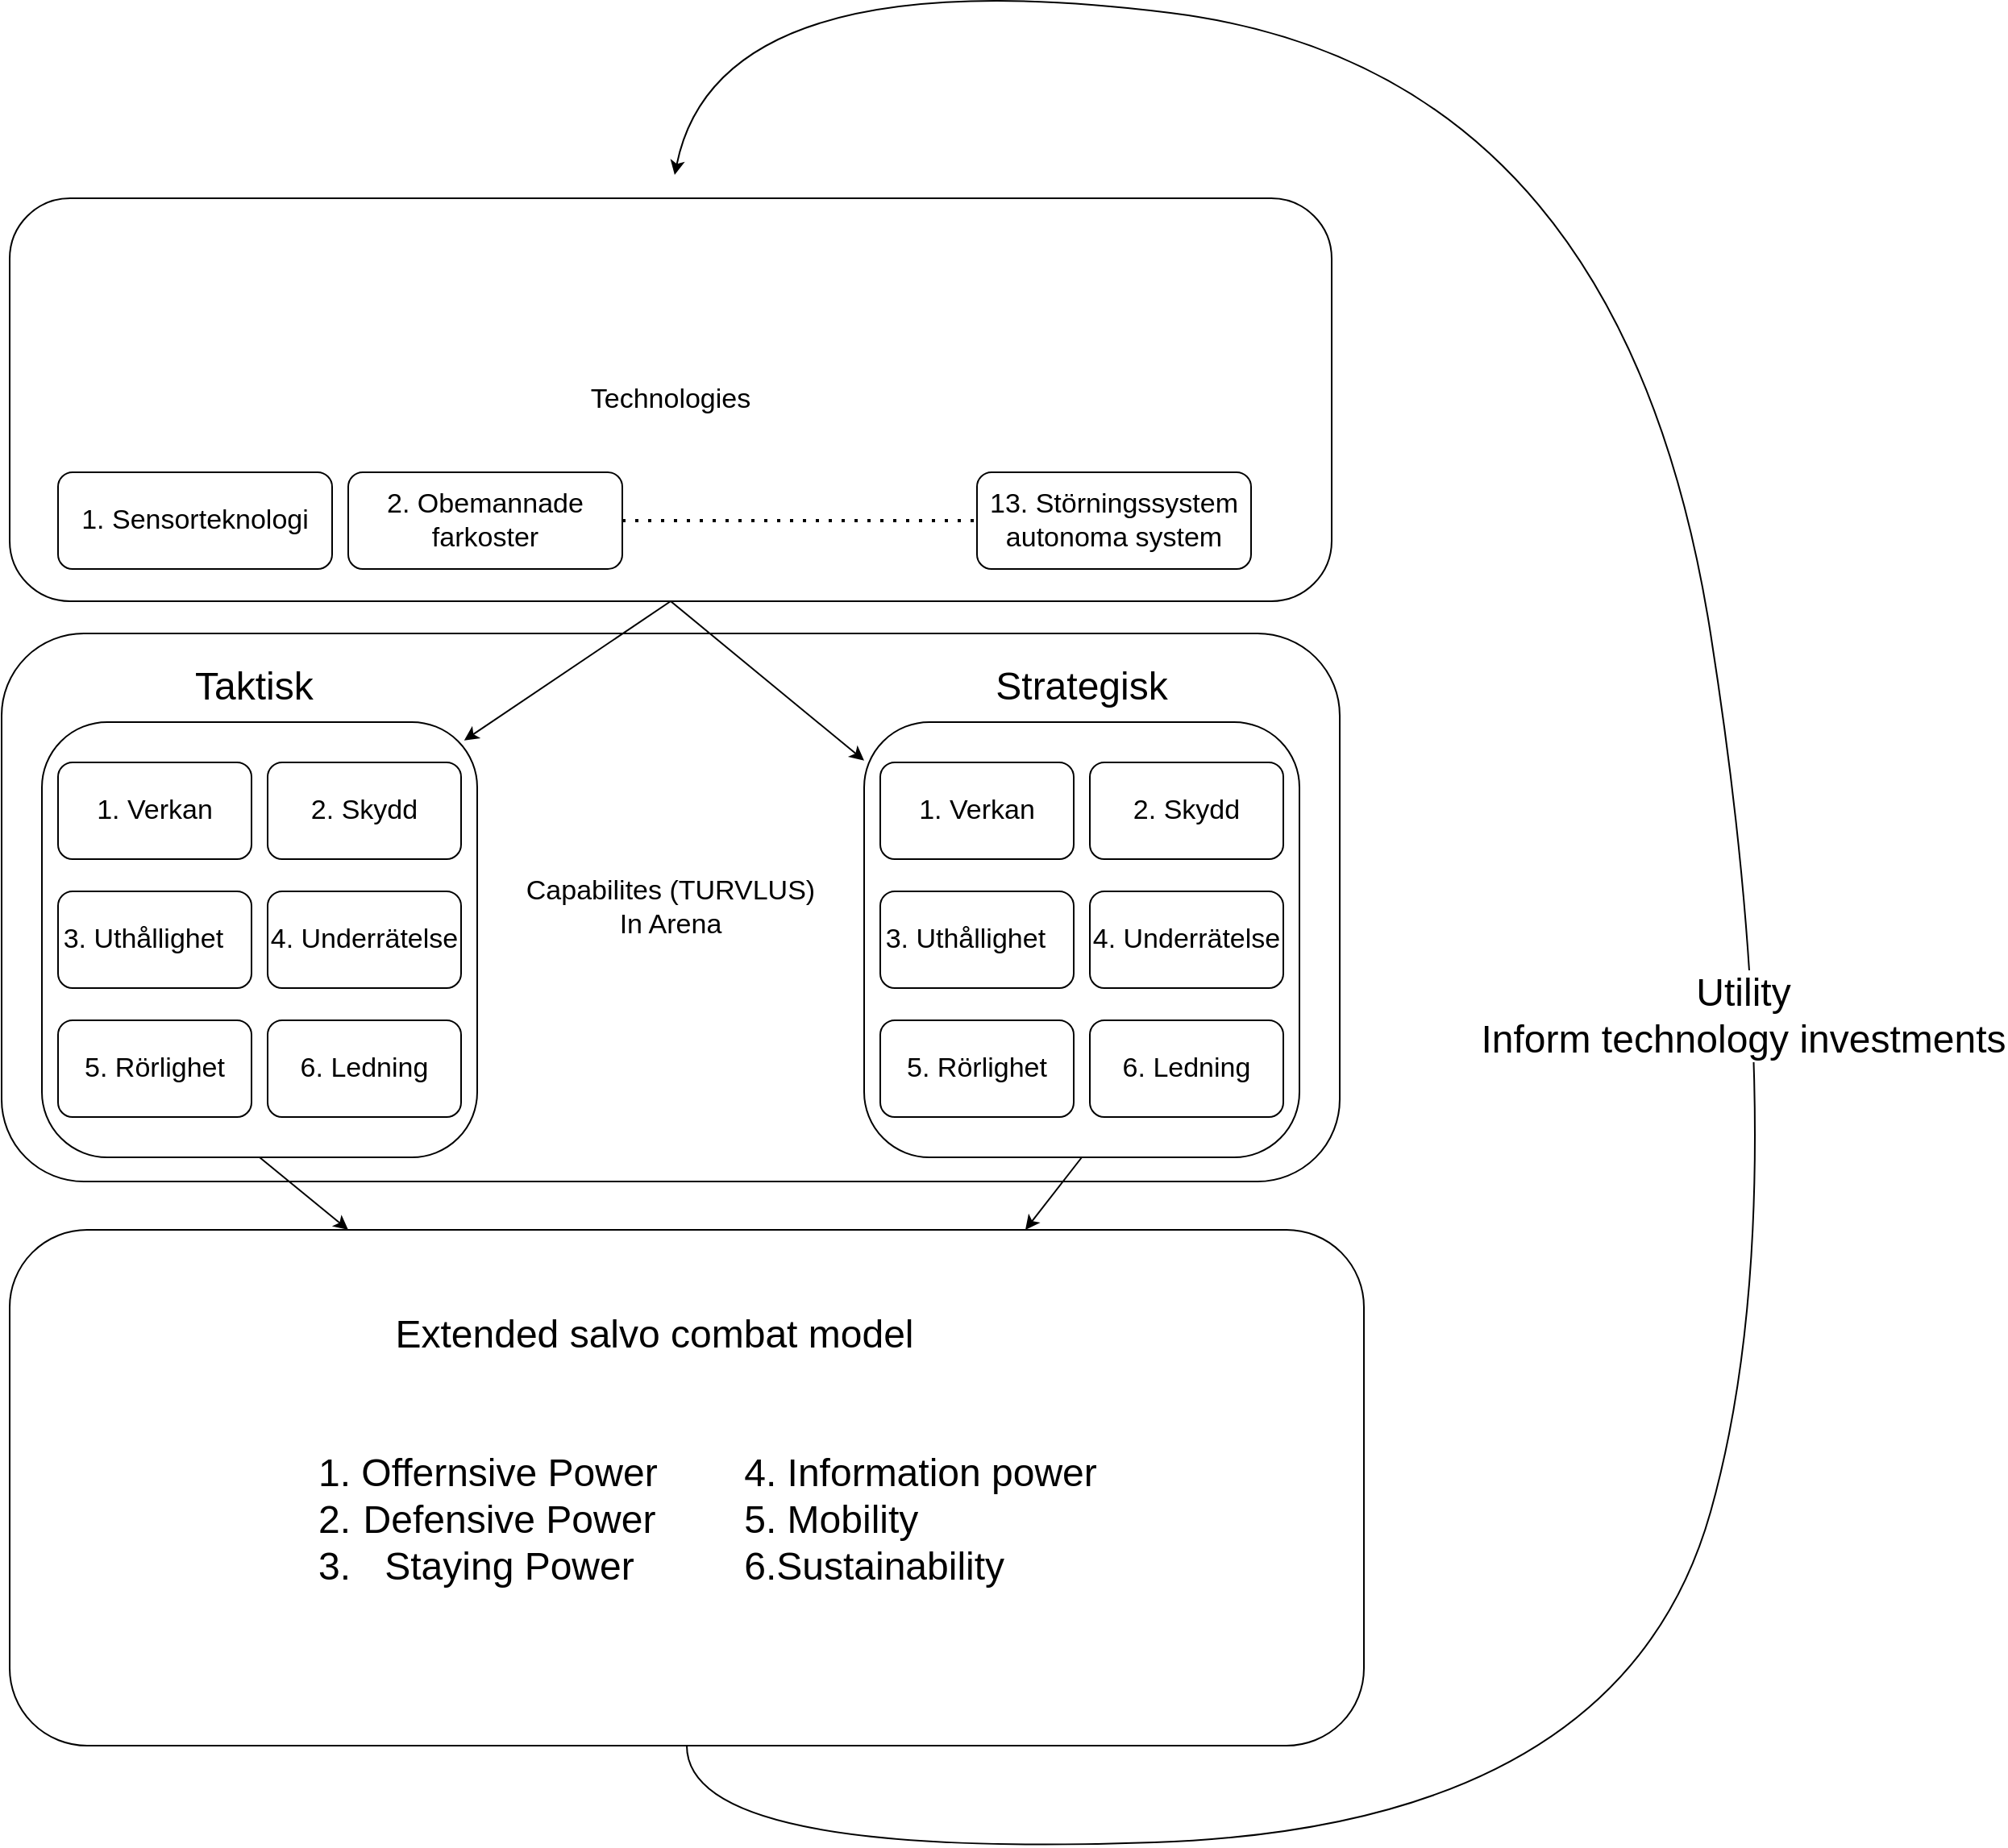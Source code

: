 <mxfile>
    <diagram id="XovEF-_T1j6Bd0xRB_zO" name="Page-1">
        <mxGraphModel dx="1785" dy="2068" grid="1" gridSize="10" guides="1" tooltips="1" connect="1" arrows="1" fold="1" page="1" pageScale="1" pageWidth="850" pageHeight="1100" math="0" shadow="0">
            <root>
                <mxCell id="0"/>
                <mxCell id="1" parent="0"/>
                <mxCell id="17" value="" style="rounded=1;whiteSpace=wrap;html=1;fontSize=17;" vertex="1" parent="1">
                    <mxGeometry x="10" y="670" width="840" height="320" as="geometry"/>
                </mxCell>
                <mxCell id="2" value="&lt;font style=&quot;font-size: 17px;&quot;&gt;Technologies&lt;/font&gt;" style="rounded=1;whiteSpace=wrap;html=1;" vertex="1" parent="1">
                    <mxGeometry x="10" y="30" width="820" height="250" as="geometry"/>
                </mxCell>
                <mxCell id="3" value="1. Sensorteknologi" style="rounded=1;whiteSpace=wrap;html=1;fontSize=17;" vertex="1" parent="1">
                    <mxGeometry x="40" y="200" width="170" height="60" as="geometry"/>
                </mxCell>
                <mxCell id="4" value="2. Obemannade farkoster" style="rounded=1;whiteSpace=wrap;html=1;fontSize=17;" vertex="1" parent="1">
                    <mxGeometry x="220" y="200" width="170" height="60" as="geometry"/>
                </mxCell>
                <mxCell id="6" value="" style="endArrow=none;dashed=1;html=1;dashPattern=1 3;strokeWidth=2;fontSize=17;exitX=1;exitY=0.5;exitDx=0;exitDy=0;entryX=0;entryY=0.5;entryDx=0;entryDy=0;" edge="1" parent="1" source="4" target="7">
                    <mxGeometry width="50" height="50" relative="1" as="geometry">
                        <mxPoint x="330" y="420" as="sourcePoint"/>
                        <mxPoint x="460" y="420" as="targetPoint"/>
                    </mxGeometry>
                </mxCell>
                <mxCell id="7" value="13. Störningssystem autonoma system" style="rounded=1;whiteSpace=wrap;html=1;fontSize=17;" vertex="1" parent="1">
                    <mxGeometry x="610" y="200" width="170" height="60" as="geometry"/>
                </mxCell>
                <mxCell id="8" value="Capabilites (TURVLUS)&lt;br&gt;In Arena" style="rounded=1;whiteSpace=wrap;html=1;fontSize=17;" vertex="1" parent="1">
                    <mxGeometry x="5" y="300" width="830" height="340" as="geometry"/>
                </mxCell>
                <mxCell id="49" style="edgeStyle=none;html=1;exitX=0.5;exitY=1;exitDx=0;exitDy=0;entryX=0.25;entryY=0;entryDx=0;entryDy=0;fontSize=24;" edge="1" parent="1" source="32" target="17">
                    <mxGeometry relative="1" as="geometry"/>
                </mxCell>
                <mxCell id="32" value="" style="rounded=1;whiteSpace=wrap;html=1;fontSize=17;" vertex="1" parent="1">
                    <mxGeometry x="30" y="355" width="270" height="270" as="geometry"/>
                </mxCell>
                <mxCell id="21" value="&lt;ol style=&quot;font-size: 24px;&quot;&gt;&lt;li style=&quot;font-size: 24px;&quot;&gt;Offernsive Power&lt;/li&gt;&lt;li style=&quot;font-size: 24px;&quot;&gt;Defensive Power&lt;/li&gt;&lt;li style=&quot;font-size: 24px;&quot;&gt;Staying Power&lt;/li&gt;&lt;/ol&gt;" style="text;html=1;strokeColor=none;fillColor=none;align=center;verticalAlign=middle;whiteSpace=wrap;rounded=0;fontSize=24;" vertex="1" parent="1">
                    <mxGeometry x="170" y="780" width="260" height="140" as="geometry"/>
                </mxCell>
                <mxCell id="22" value="Extended salvo combat model" style="text;html=1;strokeColor=none;fillColor=none;align=center;verticalAlign=middle;whiteSpace=wrap;rounded=0;fontSize=24;" vertex="1" parent="1">
                    <mxGeometry x="180" y="690" width="460" height="90" as="geometry"/>
                </mxCell>
                <mxCell id="23" value="4. Information power&lt;br style=&quot;font-size: 24px;&quot;&gt;&lt;div style=&quot;text-align: left; font-size: 24px;&quot;&gt;&lt;span style=&quot;background-color: initial; font-size: 24px;&quot;&gt;5. Mobility&lt;/span&gt;&lt;/div&gt;&lt;div style=&quot;text-align: left; font-size: 24px;&quot;&gt;&lt;span style=&quot;background-color: initial; font-size: 24px;&quot;&gt;6.Sustainability&lt;/span&gt;&lt;/div&gt;" style="text;html=1;strokeColor=none;fillColor=none;align=center;verticalAlign=middle;whiteSpace=wrap;rounded=0;fontSize=24;" vertex="1" parent="1">
                    <mxGeometry x="440" y="780" width="270" height="140" as="geometry"/>
                </mxCell>
                <mxCell id="9" value="1. Verkan" style="rounded=1;whiteSpace=wrap;html=1;fontSize=17;" vertex="1" parent="1">
                    <mxGeometry x="40" y="380" width="120" height="60" as="geometry"/>
                </mxCell>
                <mxCell id="10" value="2. Skydd&lt;span style=&quot;color: rgba(0, 0, 0, 0); font-family: monospace; font-size: 0px; text-align: start;&quot;&gt;%3CmxGraphModel%3E%3Croot%3E%3CmxCell%20id%3D%220%22%2F%3E%3CmxCell%20id%3D%221%22%20parent%3D%220%22%2F%3E%3CmxCell%20id%3D%222%22%20value%3D%221.%20Sensorteknologi%22%20style%3D%22rounded%3D1%3BwhiteSpace%3Dwrap%3Bhtml%3D1%3BfontSize%3D17%3B%22%20vertex%3D%221%22%20parent%3D%221%22%3E%3CmxGeometry%20x%3D%2240%22%20y%3D%22200%22%20width%3D%22170%22%20height%3D%2260%22%20as%3D%22geometry%22%2F%3E%3C%2FmxCell%3E%3C%2Froot%3E%3C%2FmxGraphModel%3E&lt;/span&gt;" style="rounded=1;whiteSpace=wrap;html=1;fontSize=17;" vertex="1" parent="1">
                    <mxGeometry x="170" y="380" width="120" height="60" as="geometry"/>
                </mxCell>
                <mxCell id="33" value="3. Uthållighet&lt;span style=&quot;white-space: pre;&quot;&gt;&#9;&lt;/span&gt;" style="rounded=1;whiteSpace=wrap;html=1;fontSize=17;" vertex="1" parent="1">
                    <mxGeometry x="40" y="460" width="120" height="60" as="geometry"/>
                </mxCell>
                <mxCell id="34" value="4. Underrätelse" style="rounded=1;whiteSpace=wrap;html=1;fontSize=17;" vertex="1" parent="1">
                    <mxGeometry x="170" y="460" width="120" height="60" as="geometry"/>
                </mxCell>
                <mxCell id="35" value="&lt;div style=&quot;text-align: center;&quot;&gt;&lt;span style=&quot;text-align: start; background-color: initial;&quot;&gt;5. Rörlighet&lt;/span&gt;&lt;span style=&quot;color: rgba(0, 0, 0, 0); font-family: monospace; font-size: 0px; text-align: start; background-color: initial;&quot;&gt;%3CmxGraphModel%3E%3Croot%3E%3CmxCell%20id%3D%220%22%2F%3E%3CmxCell%20id%3D%221%22%20parent%3D%220%22%2F%3E%3CmxCell%20id%3D%222%22%20value%3D%221.%20Sensorteknologi%22%20style%3D%22rounded%3D1%3BwhiteSpace%3Dwrap%3Bhtml%3D1%3BfontSize%3D17%3B%22%20vertex%3D%221%22%20parent%3D%221%22%3E%3CmxGeometry%20x%3D%2240%22%20y%3D%22200%22%20width%3D%22170%22%20height%3D%2260%22%20as%3D%22geometry%22%2F%3E%3C%2FmxCell%3E%3C%2Froot%3E%3C%2FmxGraphModel%3E&lt;/span&gt;&lt;/div&gt;" style="rounded=1;whiteSpace=wrap;html=1;fontSize=17;" vertex="1" parent="1">
                    <mxGeometry x="40" y="540" width="120" height="60" as="geometry"/>
                </mxCell>
                <mxCell id="36" value="&lt;div style=&quot;text-align: center;&quot;&gt;&lt;span style=&quot;text-align: start; background-color: initial;&quot;&gt;6. Ledning&lt;/span&gt;&lt;span style=&quot;color: rgba(0, 0, 0, 0); font-family: monospace; font-size: 0px; text-align: start; background-color: initial;&quot;&gt;%3CmxGraphModel%3E%3Croot%3E%3CmxCell%20id%3D%220%22%2F%3E%3CmxCell%20id%3D%221%22%20parent%3D%220%22%2F%3E%3CmxCell%20id%3D%222%22%20value%3D%221.%20Sensorteknologi%22%20style%3D%22rounded%3D1%3BwhiteSpace%3Dwrap%3Bhtml%3D1%3BfontSize%3D17%3B%22%20vertex%3D%221%22%20parent%3D%221%22%3E%3CmxGeometry%20x%3D%2240%22%20y%3D%22200%22%20width%3D%22170%22%20height%3D%2260%22%20as%3D%22geometry%22%2F%3E%3C%2FmxCell%3E%3C%2Froot%3E%3C%2FmxGraphModel%3E&lt;/span&gt;&lt;/div&gt;" style="rounded=1;whiteSpace=wrap;html=1;fontSize=17;" vertex="1" parent="1">
                    <mxGeometry x="170" y="540" width="120" height="60" as="geometry"/>
                </mxCell>
                <mxCell id="38" style="edgeStyle=none;html=1;fontSize=17;exitX=0.5;exitY=1;exitDx=0;exitDy=0;entryX=0.97;entryY=0.042;entryDx=0;entryDy=0;entryPerimeter=0;" edge="1" parent="1" source="2" target="32">
                    <mxGeometry relative="1" as="geometry"/>
                </mxCell>
                <mxCell id="39" style="edgeStyle=none;html=1;fontSize=17;exitX=0.5;exitY=1;exitDx=0;exitDy=0;" edge="1" parent="1" source="2" target="40">
                    <mxGeometry relative="1" as="geometry"/>
                </mxCell>
                <mxCell id="50" style="edgeStyle=none;html=1;exitX=0.5;exitY=1;exitDx=0;exitDy=0;fontSize=24;entryX=0.75;entryY=0;entryDx=0;entryDy=0;" edge="1" parent="1" source="40" target="17">
                    <mxGeometry relative="1" as="geometry">
                        <mxPoint x="430" y="670" as="targetPoint"/>
                    </mxGeometry>
                </mxCell>
                <mxCell id="40" value="" style="rounded=1;whiteSpace=wrap;html=1;fontSize=17;" vertex="1" parent="1">
                    <mxGeometry x="540" y="355" width="270" height="270" as="geometry"/>
                </mxCell>
                <mxCell id="41" value="1. Verkan" style="rounded=1;whiteSpace=wrap;html=1;fontSize=17;" vertex="1" parent="1">
                    <mxGeometry x="550" y="380" width="120" height="60" as="geometry"/>
                </mxCell>
                <mxCell id="42" value="2. Skydd&lt;span style=&quot;color: rgba(0, 0, 0, 0); font-family: monospace; font-size: 0px; text-align: start;&quot;&gt;%3CmxGraphModel%3E%3Croot%3E%3CmxCell%20id%3D%220%22%2F%3E%3CmxCell%20id%3D%221%22%20parent%3D%220%22%2F%3E%3CmxCell%20id%3D%222%22%20value%3D%221.%20Sensorteknologi%22%20style%3D%22rounded%3D1%3BwhiteSpace%3Dwrap%3Bhtml%3D1%3BfontSize%3D17%3B%22%20vertex%3D%221%22%20parent%3D%221%22%3E%3CmxGeometry%20x%3D%2240%22%20y%3D%22200%22%20width%3D%22170%22%20height%3D%2260%22%20as%3D%22geometry%22%2F%3E%3C%2FmxCell%3E%3C%2Froot%3E%3C%2FmxGraphModel%3E&lt;/span&gt;" style="rounded=1;whiteSpace=wrap;html=1;fontSize=17;" vertex="1" parent="1">
                    <mxGeometry x="680" y="380" width="120" height="60" as="geometry"/>
                </mxCell>
                <mxCell id="43" value="3. Uthållighet&lt;span style=&quot;white-space: pre;&quot;&gt;&#9;&lt;/span&gt;" style="rounded=1;whiteSpace=wrap;html=1;fontSize=17;" vertex="1" parent="1">
                    <mxGeometry x="550" y="460" width="120" height="60" as="geometry"/>
                </mxCell>
                <mxCell id="44" value="4. Underrätelse" style="rounded=1;whiteSpace=wrap;html=1;fontSize=17;" vertex="1" parent="1">
                    <mxGeometry x="680" y="460" width="120" height="60" as="geometry"/>
                </mxCell>
                <mxCell id="45" value="&lt;div style=&quot;text-align: center;&quot;&gt;&lt;span style=&quot;text-align: start; background-color: initial;&quot;&gt;5. Rörlighet&lt;/span&gt;&lt;span style=&quot;color: rgba(0, 0, 0, 0); font-family: monospace; font-size: 0px; text-align: start; background-color: initial;&quot;&gt;%3CmxGraphModel%3E%3Croot%3E%3CmxCell%20id%3D%220%22%2F%3E%3CmxCell%20id%3D%221%22%20parent%3D%220%22%2F%3E%3CmxCell%20id%3D%222%22%20value%3D%221.%20Sensorteknologi%22%20style%3D%22rounded%3D1%3BwhiteSpace%3Dwrap%3Bhtml%3D1%3BfontSize%3D17%3B%22%20vertex%3D%221%22%20parent%3D%221%22%3E%3CmxGeometry%20x%3D%2240%22%20y%3D%22200%22%20width%3D%22170%22%20height%3D%2260%22%20as%3D%22geometry%22%2F%3E%3C%2FmxCell%3E%3C%2Froot%3E%3C%2FmxGraphModel%3E&lt;/span&gt;&lt;/div&gt;" style="rounded=1;whiteSpace=wrap;html=1;fontSize=17;" vertex="1" parent="1">
                    <mxGeometry x="550" y="540" width="120" height="60" as="geometry"/>
                </mxCell>
                <mxCell id="46" value="&lt;div style=&quot;text-align: center;&quot;&gt;&lt;span style=&quot;text-align: start; background-color: initial;&quot;&gt;6. Ledning&lt;/span&gt;&lt;span style=&quot;color: rgba(0, 0, 0, 0); font-family: monospace; font-size: 0px; text-align: start; background-color: initial;&quot;&gt;%3CmxGraphModel%3E%3Croot%3E%3CmxCell%20id%3D%220%22%2F%3E%3CmxCell%20id%3D%221%22%20parent%3D%220%22%2F%3E%3CmxCell%20id%3D%222%22%20value%3D%221.%20Sensorteknologi%22%20style%3D%22rounded%3D1%3BwhiteSpace%3Dwrap%3Bhtml%3D1%3BfontSize%3D17%3B%22%20vertex%3D%221%22%20parent%3D%221%22%3E%3CmxGeometry%20x%3D%2240%22%20y%3D%22200%22%20width%3D%22170%22%20height%3D%2260%22%20as%3D%22geometry%22%2F%3E%3C%2FmxCell%3E%3C%2Froot%3E%3C%2FmxGraphModel%3E&lt;/span&gt;&lt;/div&gt;" style="rounded=1;whiteSpace=wrap;html=1;fontSize=17;" vertex="1" parent="1">
                    <mxGeometry x="680" y="540" width="120" height="60" as="geometry"/>
                </mxCell>
                <mxCell id="47" value="Taktisk&amp;nbsp;" style="text;html=1;strokeColor=none;fillColor=none;align=center;verticalAlign=middle;whiteSpace=wrap;rounded=0;fontSize=24;" vertex="1" parent="1">
                    <mxGeometry x="135" y="300" width="60" height="66" as="geometry"/>
                </mxCell>
                <mxCell id="48" value="Strategisk" style="text;html=1;strokeColor=none;fillColor=none;align=center;verticalAlign=middle;whiteSpace=wrap;rounded=0;fontSize=24;" vertex="1" parent="1">
                    <mxGeometry x="645" y="300" width="60" height="66" as="geometry"/>
                </mxCell>
                <mxCell id="51" value="" style="curved=1;endArrow=classic;html=1;fontSize=24;exitX=0.5;exitY=1;exitDx=0;exitDy=0;entryX=0.503;entryY=-0.058;entryDx=0;entryDy=0;entryPerimeter=0;startSize=18;" edge="1" parent="1" source="17" target="2">
                    <mxGeometry width="50" height="50" relative="1" as="geometry">
                        <mxPoint x="490" y="1100" as="sourcePoint"/>
                        <mxPoint x="540" y="1050" as="targetPoint"/>
                        <Array as="points">
                            <mxPoint x="430" y="1060"/>
                            <mxPoint x="1010" y="1040"/>
                            <mxPoint x="1120" y="650"/>
                            <mxPoint x="1010" y="-50"/>
                            <mxPoint x="450" y="-120"/>
                        </Array>
                    </mxGeometry>
                </mxCell>
                <mxCell id="52" value="Utility&lt;br&gt;Inform technology investments" style="edgeLabel;html=1;align=center;verticalAlign=middle;resizable=0;points=[];fontSize=24;" vertex="1" connectable="0" parent="51">
                    <mxGeometry x="-0.049" y="17" relative="1" as="geometry">
                        <mxPoint as="offset"/>
                    </mxGeometry>
                </mxCell>
            </root>
        </mxGraphModel>
    </diagram>
</mxfile>
